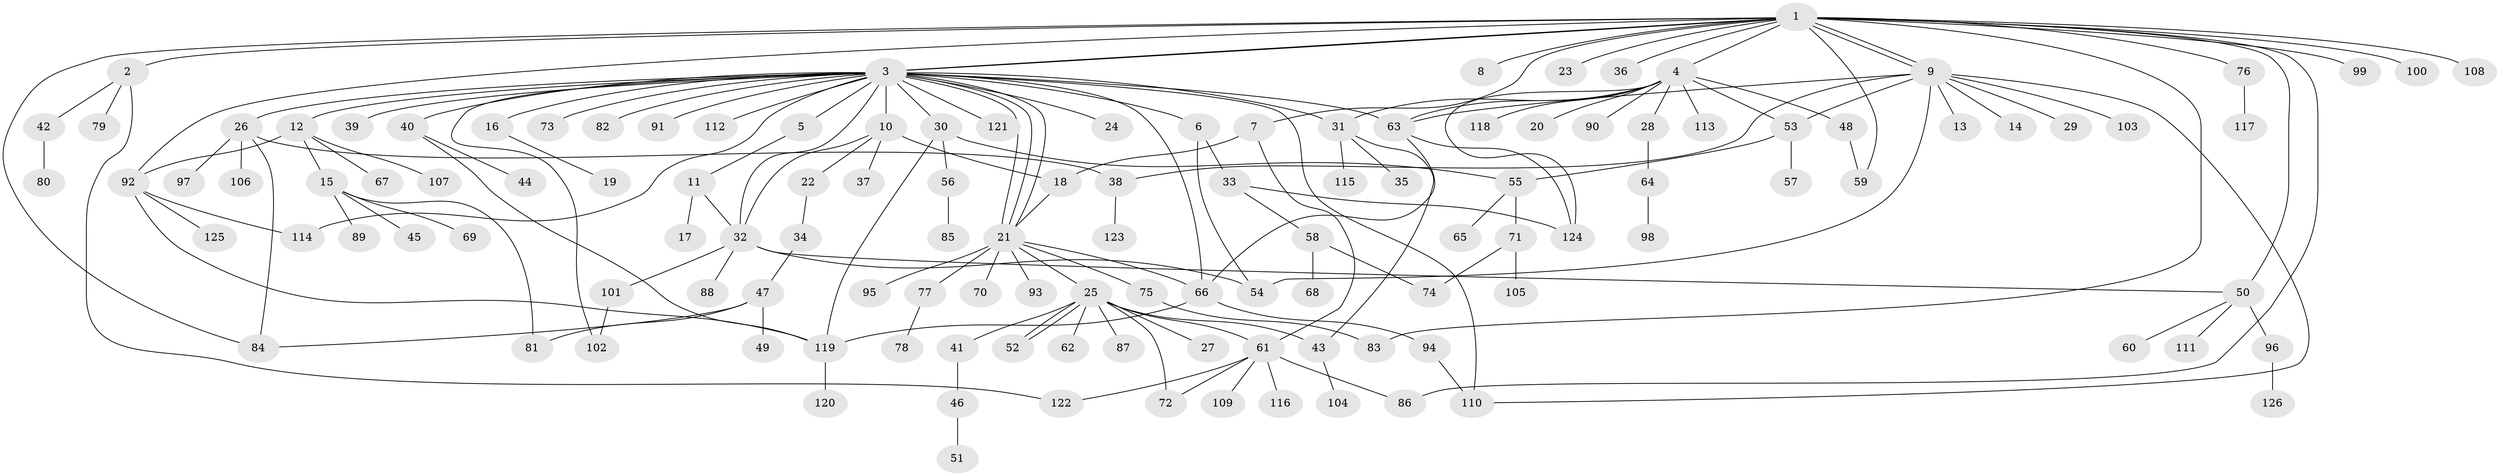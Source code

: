 // coarse degree distribution, {19: 0.010869565217391304, 4: 0.10869565217391304, 27: 0.010869565217391304, 10: 0.021739130434782608, 2: 0.15217391304347827, 1: 0.5434782608695652, 14: 0.010869565217391304, 5: 0.03260869565217391, 8: 0.03260869565217391, 3: 0.06521739130434782, 7: 0.010869565217391304}
// Generated by graph-tools (version 1.1) at 2025/23/03/03/25 07:23:54]
// undirected, 126 vertices, 166 edges
graph export_dot {
graph [start="1"]
  node [color=gray90,style=filled];
  1;
  2;
  3;
  4;
  5;
  6;
  7;
  8;
  9;
  10;
  11;
  12;
  13;
  14;
  15;
  16;
  17;
  18;
  19;
  20;
  21;
  22;
  23;
  24;
  25;
  26;
  27;
  28;
  29;
  30;
  31;
  32;
  33;
  34;
  35;
  36;
  37;
  38;
  39;
  40;
  41;
  42;
  43;
  44;
  45;
  46;
  47;
  48;
  49;
  50;
  51;
  52;
  53;
  54;
  55;
  56;
  57;
  58;
  59;
  60;
  61;
  62;
  63;
  64;
  65;
  66;
  67;
  68;
  69;
  70;
  71;
  72;
  73;
  74;
  75;
  76;
  77;
  78;
  79;
  80;
  81;
  82;
  83;
  84;
  85;
  86;
  87;
  88;
  89;
  90;
  91;
  92;
  93;
  94;
  95;
  96;
  97;
  98;
  99;
  100;
  101;
  102;
  103;
  104;
  105;
  106;
  107;
  108;
  109;
  110;
  111;
  112;
  113;
  114;
  115;
  116;
  117;
  118;
  119;
  120;
  121;
  122;
  123;
  124;
  125;
  126;
  1 -- 2;
  1 -- 3;
  1 -- 3;
  1 -- 4;
  1 -- 7;
  1 -- 8;
  1 -- 9;
  1 -- 9;
  1 -- 23;
  1 -- 36;
  1 -- 50;
  1 -- 59;
  1 -- 76;
  1 -- 83;
  1 -- 84;
  1 -- 86;
  1 -- 92;
  1 -- 99;
  1 -- 100;
  1 -- 108;
  2 -- 42;
  2 -- 79;
  2 -- 122;
  3 -- 5;
  3 -- 6;
  3 -- 10;
  3 -- 12;
  3 -- 16;
  3 -- 21;
  3 -- 21;
  3 -- 21;
  3 -- 24;
  3 -- 26;
  3 -- 30;
  3 -- 31;
  3 -- 32;
  3 -- 39;
  3 -- 40;
  3 -- 63;
  3 -- 66;
  3 -- 73;
  3 -- 82;
  3 -- 91;
  3 -- 102;
  3 -- 110;
  3 -- 112;
  3 -- 114;
  3 -- 121;
  4 -- 20;
  4 -- 28;
  4 -- 31;
  4 -- 48;
  4 -- 53;
  4 -- 63;
  4 -- 90;
  4 -- 113;
  4 -- 118;
  4 -- 124;
  5 -- 11;
  6 -- 33;
  6 -- 54;
  7 -- 18;
  7 -- 61;
  9 -- 13;
  9 -- 14;
  9 -- 29;
  9 -- 38;
  9 -- 53;
  9 -- 54;
  9 -- 63;
  9 -- 103;
  9 -- 110;
  10 -- 18;
  10 -- 22;
  10 -- 32;
  10 -- 37;
  11 -- 17;
  11 -- 32;
  12 -- 15;
  12 -- 67;
  12 -- 92;
  12 -- 107;
  15 -- 45;
  15 -- 69;
  15 -- 81;
  15 -- 89;
  16 -- 19;
  18 -- 21;
  21 -- 25;
  21 -- 66;
  21 -- 70;
  21 -- 75;
  21 -- 77;
  21 -- 93;
  21 -- 95;
  22 -- 34;
  25 -- 27;
  25 -- 41;
  25 -- 43;
  25 -- 52;
  25 -- 52;
  25 -- 61;
  25 -- 62;
  25 -- 72;
  25 -- 87;
  26 -- 38;
  26 -- 84;
  26 -- 97;
  26 -- 106;
  28 -- 64;
  30 -- 55;
  30 -- 56;
  30 -- 119;
  31 -- 35;
  31 -- 43;
  31 -- 115;
  32 -- 50;
  32 -- 54;
  32 -- 88;
  32 -- 101;
  33 -- 58;
  33 -- 124;
  34 -- 47;
  38 -- 123;
  40 -- 44;
  40 -- 119;
  41 -- 46;
  42 -- 80;
  43 -- 104;
  46 -- 51;
  47 -- 49;
  47 -- 81;
  47 -- 84;
  48 -- 59;
  50 -- 60;
  50 -- 96;
  50 -- 111;
  53 -- 55;
  53 -- 57;
  55 -- 65;
  55 -- 71;
  56 -- 85;
  58 -- 68;
  58 -- 74;
  61 -- 72;
  61 -- 86;
  61 -- 109;
  61 -- 116;
  61 -- 122;
  63 -- 66;
  63 -- 124;
  64 -- 98;
  66 -- 94;
  66 -- 119;
  71 -- 74;
  71 -- 105;
  75 -- 83;
  76 -- 117;
  77 -- 78;
  92 -- 114;
  92 -- 119;
  92 -- 125;
  94 -- 110;
  96 -- 126;
  101 -- 102;
  119 -- 120;
}
